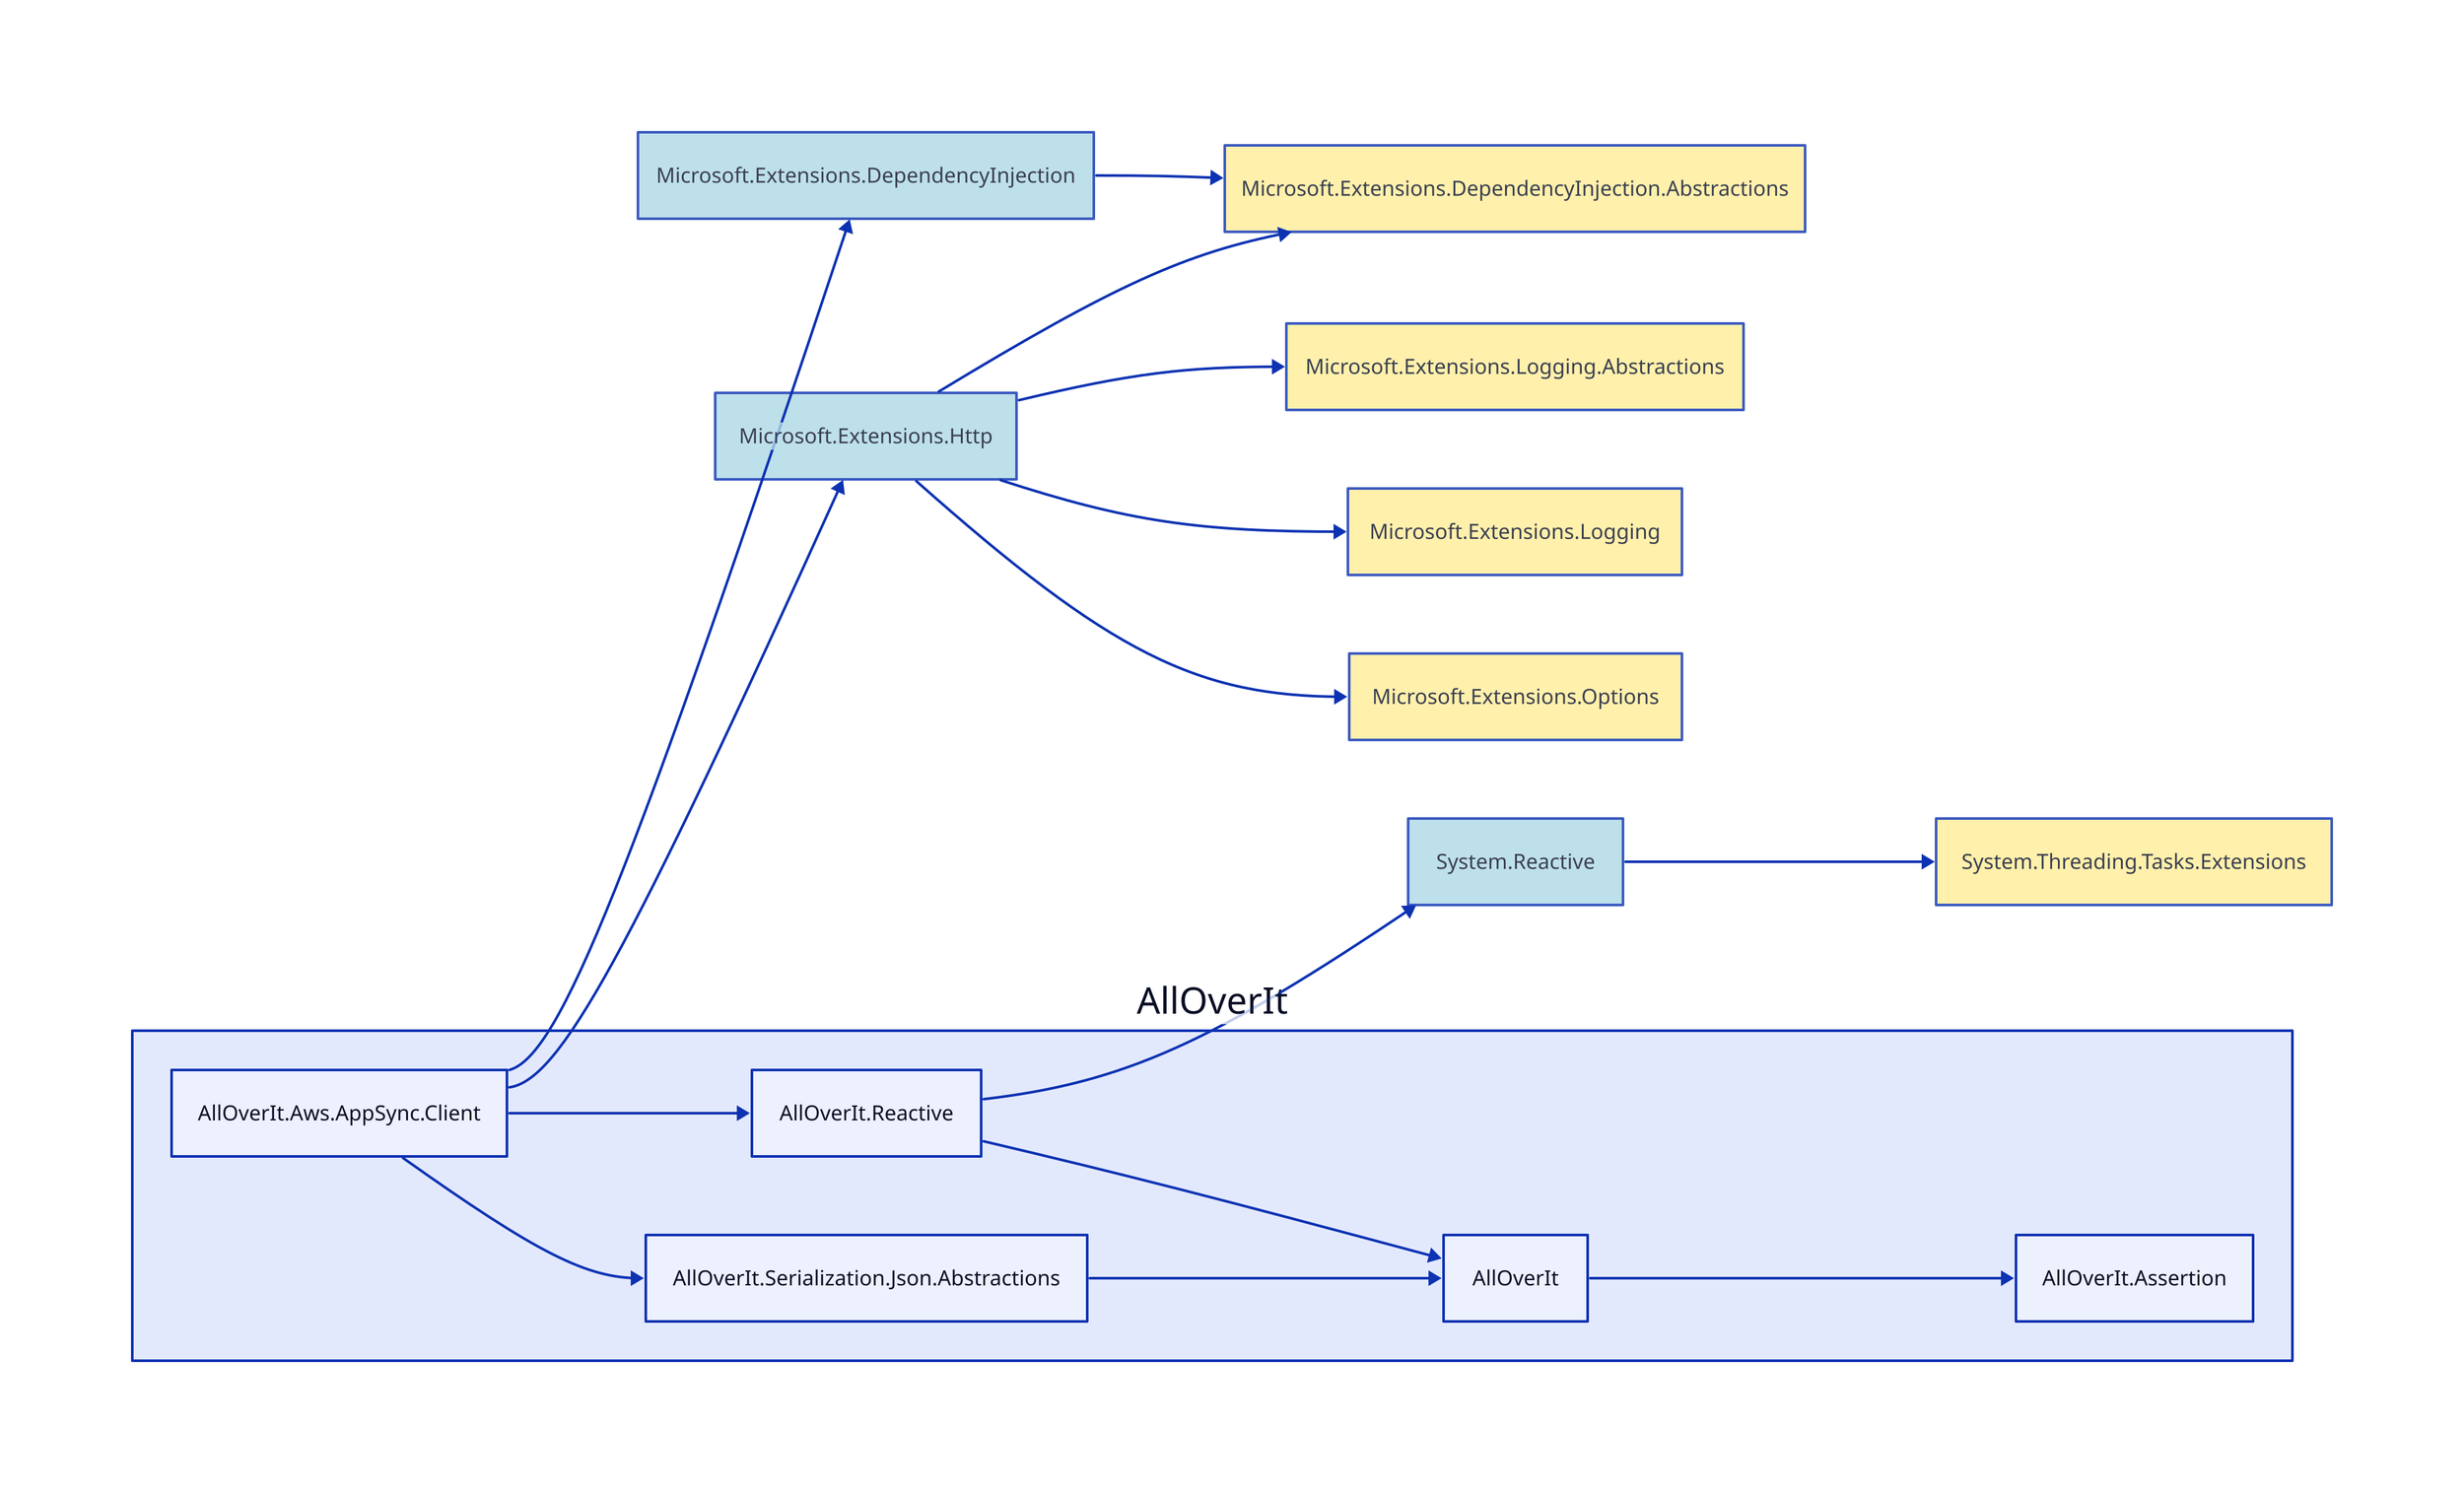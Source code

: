 direction: right

aoi: AllOverIt
aoi.alloverit-aws-appsync-client: AllOverIt.Aws.AppSync.Client
microsoft-extensions-dependencyinjection: Microsoft.Extensions.DependencyInjection
microsoft-extensions-dependencyinjection.style.fill: "#ADD8E6"
microsoft-extensions-dependencyinjection.style.opacity: 0.8
microsoft-extensions-dependencyinjection-abstractions: Microsoft.Extensions.DependencyInjection.Abstractions
microsoft-extensions-dependencyinjection-abstractions.style.fill: "#FFEC96"
microsoft-extensions-dependencyinjection-abstractions.style.opacity: 0.8
microsoft-extensions-dependencyinjection-abstractions <- microsoft-extensions-dependencyinjection
microsoft-extensions-dependencyinjection <- aoi.alloverit-aws-appsync-client
microsoft-extensions-http: Microsoft.Extensions.Http
microsoft-extensions-http.style.fill: "#ADD8E6"
microsoft-extensions-http.style.opacity: 0.8
microsoft-extensions-dependencyinjection-abstractions <- microsoft-extensions-http
microsoft-extensions-logging-abstractions: Microsoft.Extensions.Logging.Abstractions
microsoft-extensions-logging-abstractions.style.fill: "#FFEC96"
microsoft-extensions-logging-abstractions.style.opacity: 0.8
microsoft-extensions-logging-abstractions <- microsoft-extensions-http
microsoft-extensions-logging: Microsoft.Extensions.Logging
microsoft-extensions-logging.style.fill: "#FFEC96"
microsoft-extensions-logging.style.opacity: 0.8
microsoft-extensions-logging <- microsoft-extensions-http
microsoft-extensions-options: Microsoft.Extensions.Options
microsoft-extensions-options.style.fill: "#FFEC96"
microsoft-extensions-options.style.opacity: 0.8
microsoft-extensions-options <- microsoft-extensions-http
microsoft-extensions-http <- aoi.alloverit-aws-appsync-client
aoi.alloverit-reactive: AllOverIt.Reactive
system-reactive: System.Reactive
system-reactive.style.fill: "#ADD8E6"
system-reactive.style.opacity: 0.8
system-threading-tasks-extensions: System.Threading.Tasks.Extensions
system-threading-tasks-extensions.style.fill: "#FFEC96"
system-threading-tasks-extensions.style.opacity: 0.8
system-threading-tasks-extensions <- system-reactive
system-reactive <- aoi.alloverit-reactive
aoi.alloverit: AllOverIt
aoi.alloverit-assertion: AllOverIt.Assertion
aoi.alloverit-assertion <- aoi.alloverit
aoi.alloverit <- aoi.alloverit-reactive
aoi.alloverit-reactive <- aoi.alloverit-aws-appsync-client
aoi.alloverit-serialization-json-abstractions: AllOverIt.Serialization.Json.Abstractions
aoi.alloverit <- aoi.alloverit-serialization-json-abstractions
aoi.alloverit-serialization-json-abstractions <- aoi.alloverit-aws-appsync-client
